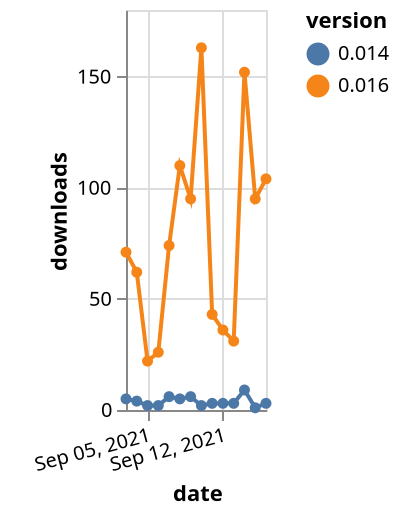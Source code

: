 {"$schema": "https://vega.github.io/schema/vega-lite/v5.json", "description": "A simple bar chart with embedded data.", "data": {"values": [{"date": "2021-09-03", "total": 21524, "delta": 5, "version": "0.014"}, {"date": "2021-09-04", "total": 21528, "delta": 4, "version": "0.014"}, {"date": "2021-09-05", "total": 21530, "delta": 2, "version": "0.014"}, {"date": "2021-09-06", "total": 21532, "delta": 2, "version": "0.014"}, {"date": "2021-09-07", "total": 21538, "delta": 6, "version": "0.014"}, {"date": "2021-09-08", "total": 21543, "delta": 5, "version": "0.014"}, {"date": "2021-09-09", "total": 21549, "delta": 6, "version": "0.014"}, {"date": "2021-09-10", "total": 21551, "delta": 2, "version": "0.014"}, {"date": "2021-09-11", "total": 21554, "delta": 3, "version": "0.014"}, {"date": "2021-09-12", "total": 21557, "delta": 3, "version": "0.014"}, {"date": "2021-09-13", "total": 21560, "delta": 3, "version": "0.014"}, {"date": "2021-09-14", "total": 21569, "delta": 9, "version": "0.014"}, {"date": "2021-09-15", "total": 21570, "delta": 1, "version": "0.014"}, {"date": "2021-09-16", "total": 21573, "delta": 3, "version": "0.014"}, {"date": "2021-09-03", "total": 85208, "delta": 71, "version": "0.016"}, {"date": "2021-09-04", "total": 85270, "delta": 62, "version": "0.016"}, {"date": "2021-09-05", "total": 85292, "delta": 22, "version": "0.016"}, {"date": "2021-09-06", "total": 85318, "delta": 26, "version": "0.016"}, {"date": "2021-09-07", "total": 85392, "delta": 74, "version": "0.016"}, {"date": "2021-09-08", "total": 85502, "delta": 110, "version": "0.016"}, {"date": "2021-09-09", "total": 85597, "delta": 95, "version": "0.016"}, {"date": "2021-09-10", "total": 85760, "delta": 163, "version": "0.016"}, {"date": "2021-09-11", "total": 85803, "delta": 43, "version": "0.016"}, {"date": "2021-09-12", "total": 85839, "delta": 36, "version": "0.016"}, {"date": "2021-09-13", "total": 85870, "delta": 31, "version": "0.016"}, {"date": "2021-09-14", "total": 86022, "delta": 152, "version": "0.016"}, {"date": "2021-09-15", "total": 86117, "delta": 95, "version": "0.016"}, {"date": "2021-09-16", "total": 86221, "delta": 104, "version": "0.016"}]}, "width": "container", "mark": {"type": "line", "point": {"filled": true}}, "encoding": {"x": {"field": "date", "type": "temporal", "timeUnit": "yearmonthdate", "title": "date", "axis": {"labelAngle": -15}}, "y": {"field": "delta", "type": "quantitative", "title": "downloads"}, "color": {"field": "version", "type": "nominal"}, "tooltip": {"field": "delta"}}}
